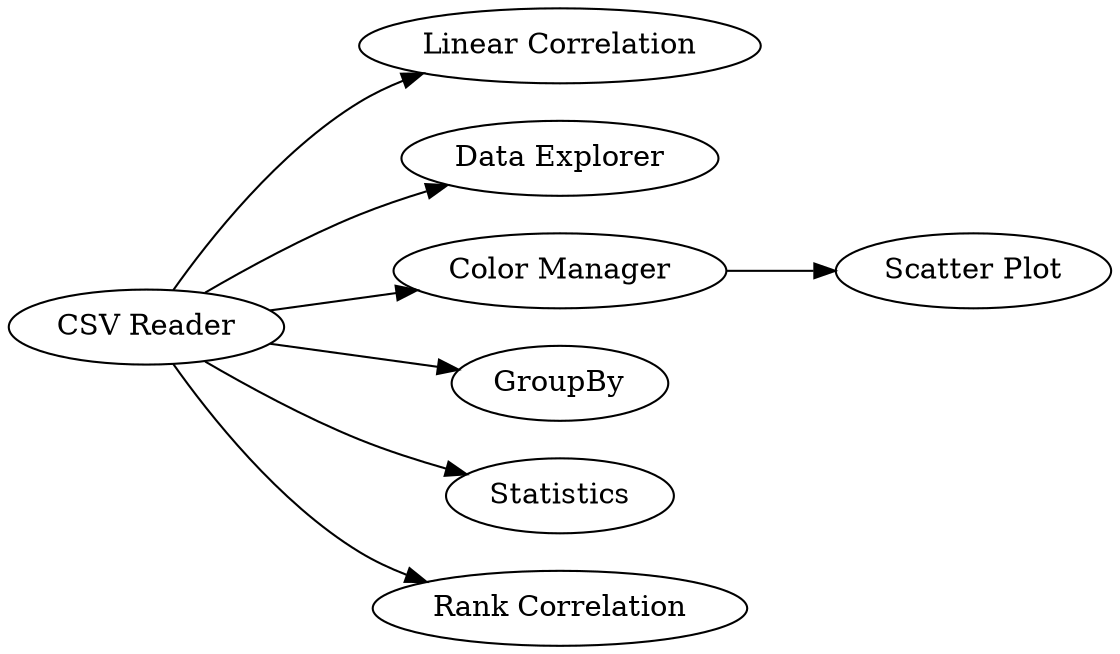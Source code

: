 digraph {
	4 -> 7
	4 -> 2
	10 -> 9
	4 -> 5
	4 -> 3
	4 -> 8
	4 -> 10
	5 [label=GroupBy]
	7 [label="Linear Correlation"]
	9 [label="Scatter Plot"]
	4 [label="CSV Reader"]
	8 [label="Rank Correlation"]
	3 [label=Statistics]
	2 [label="Data Explorer"]
	10 [label="Color Manager"]
	rankdir=LR
}

